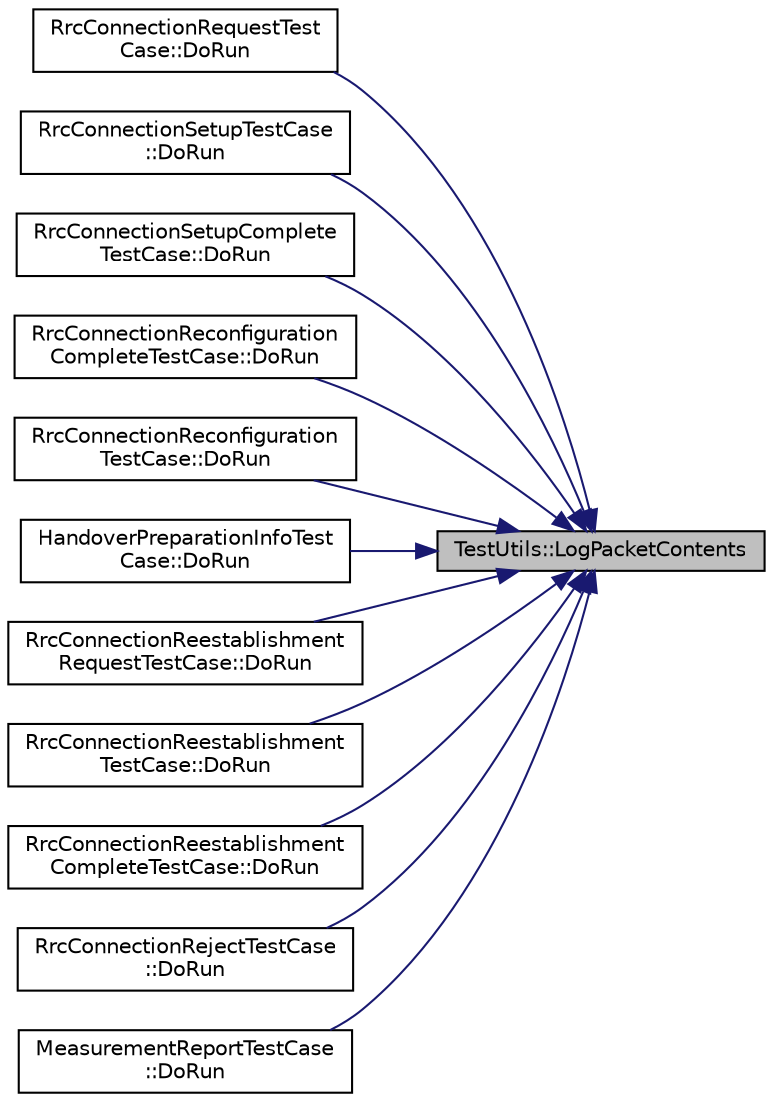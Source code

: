 digraph "TestUtils::LogPacketContents"
{
 // LATEX_PDF_SIZE
  edge [fontname="Helvetica",fontsize="10",labelfontname="Helvetica",labelfontsize="10"];
  node [fontname="Helvetica",fontsize="10",shape=record];
  rankdir="RL";
  Node1 [label="TestUtils::LogPacketContents",height=0.2,width=0.4,color="black", fillcolor="grey75", style="filled", fontcolor="black",tooltip="Function to log packet contents."];
  Node1 -> Node2 [dir="back",color="midnightblue",fontsize="10",style="solid",fontname="Helvetica"];
  Node2 [label="RrcConnectionRequestTest\lCase::DoRun",height=0.2,width=0.4,color="black", fillcolor="white", style="filled",URL="$class_rrc_connection_request_test_case.html#a56ad8fb3abe70c33b6dd15b0bb52a71d",tooltip="Implementation to actually run this TestCase."];
  Node1 -> Node3 [dir="back",color="midnightblue",fontsize="10",style="solid",fontname="Helvetica"];
  Node3 [label="RrcConnectionSetupTestCase\l::DoRun",height=0.2,width=0.4,color="black", fillcolor="white", style="filled",URL="$class_rrc_connection_setup_test_case.html#a167082ea179ee6608f4cd608eef3b87e",tooltip="Implementation to actually run this TestCase."];
  Node1 -> Node4 [dir="back",color="midnightblue",fontsize="10",style="solid",fontname="Helvetica"];
  Node4 [label="RrcConnectionSetupComplete\lTestCase::DoRun",height=0.2,width=0.4,color="black", fillcolor="white", style="filled",URL="$class_rrc_connection_setup_complete_test_case.html#a0bec6b3fe9ff042780ccbc5f94160412",tooltip="Implementation to actually run this TestCase."];
  Node1 -> Node5 [dir="back",color="midnightblue",fontsize="10",style="solid",fontname="Helvetica"];
  Node5 [label="RrcConnectionReconfiguration\lCompleteTestCase::DoRun",height=0.2,width=0.4,color="black", fillcolor="white", style="filled",URL="$class_rrc_connection_reconfiguration_complete_test_case.html#a811358e619874b2e388db76d924a0574",tooltip="Implementation to actually run this TestCase."];
  Node1 -> Node6 [dir="back",color="midnightblue",fontsize="10",style="solid",fontname="Helvetica"];
  Node6 [label="RrcConnectionReconfiguration\lTestCase::DoRun",height=0.2,width=0.4,color="black", fillcolor="white", style="filled",URL="$class_rrc_connection_reconfiguration_test_case.html#a2b89d71bea1fac367654a314ffb228a8",tooltip="Implementation to actually run this TestCase."];
  Node1 -> Node7 [dir="back",color="midnightblue",fontsize="10",style="solid",fontname="Helvetica"];
  Node7 [label="HandoverPreparationInfoTest\lCase::DoRun",height=0.2,width=0.4,color="black", fillcolor="white", style="filled",URL="$class_handover_preparation_info_test_case.html#af2543e8eacd157b1cc0ec5615a3aba95",tooltip="Implementation to actually run this TestCase."];
  Node1 -> Node8 [dir="back",color="midnightblue",fontsize="10",style="solid",fontname="Helvetica"];
  Node8 [label="RrcConnectionReestablishment\lRequestTestCase::DoRun",height=0.2,width=0.4,color="black", fillcolor="white", style="filled",URL="$class_rrc_connection_reestablishment_request_test_case.html#abfefd24ae58ad815de9efe81f4cffeee",tooltip="Implementation to actually run this TestCase."];
  Node1 -> Node9 [dir="back",color="midnightblue",fontsize="10",style="solid",fontname="Helvetica"];
  Node9 [label="RrcConnectionReestablishment\lTestCase::DoRun",height=0.2,width=0.4,color="black", fillcolor="white", style="filled",URL="$class_rrc_connection_reestablishment_test_case.html#a83b77e685792d906456e37b202274265",tooltip="Implementation to actually run this TestCase."];
  Node1 -> Node10 [dir="back",color="midnightblue",fontsize="10",style="solid",fontname="Helvetica"];
  Node10 [label="RrcConnectionReestablishment\lCompleteTestCase::DoRun",height=0.2,width=0.4,color="black", fillcolor="white", style="filled",URL="$class_rrc_connection_reestablishment_complete_test_case.html#a7965b51e212680d083695536b2a2a9b0",tooltip="Implementation to actually run this TestCase."];
  Node1 -> Node11 [dir="back",color="midnightblue",fontsize="10",style="solid",fontname="Helvetica"];
  Node11 [label="RrcConnectionRejectTestCase\l::DoRun",height=0.2,width=0.4,color="black", fillcolor="white", style="filled",URL="$class_rrc_connection_reject_test_case.html#a0bd7895700a0244130e97d13ae63de94",tooltip="Implementation to actually run this TestCase."];
  Node1 -> Node12 [dir="back",color="midnightblue",fontsize="10",style="solid",fontname="Helvetica"];
  Node12 [label="MeasurementReportTestCase\l::DoRun",height=0.2,width=0.4,color="black", fillcolor="white", style="filled",URL="$class_measurement_report_test_case.html#adcfdbf787e4820120911329dd17b34df",tooltip="Implementation to actually run this TestCase."];
}
